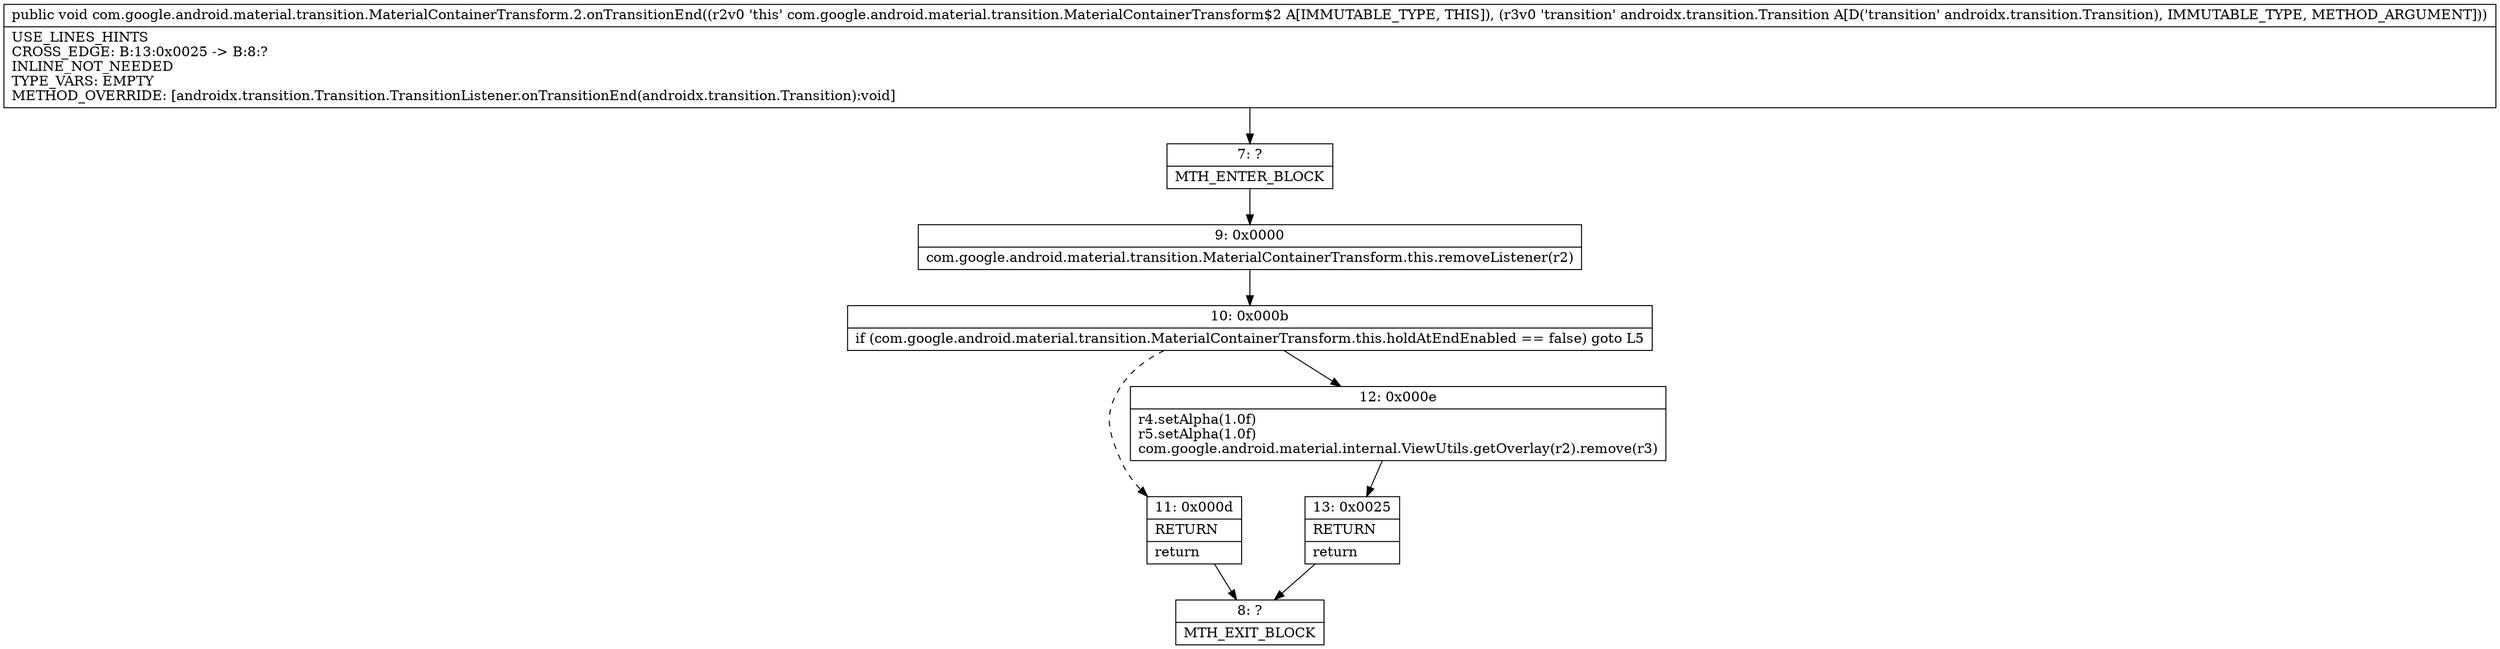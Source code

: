 digraph "CFG forcom.google.android.material.transition.MaterialContainerTransform.2.onTransitionEnd(Landroidx\/transition\/Transition;)V" {
Node_7 [shape=record,label="{7\:\ ?|MTH_ENTER_BLOCK\l}"];
Node_9 [shape=record,label="{9\:\ 0x0000|com.google.android.material.transition.MaterialContainerTransform.this.removeListener(r2)\l}"];
Node_10 [shape=record,label="{10\:\ 0x000b|if (com.google.android.material.transition.MaterialContainerTransform.this.holdAtEndEnabled == false) goto L5\l}"];
Node_11 [shape=record,label="{11\:\ 0x000d|RETURN\l|return\l}"];
Node_8 [shape=record,label="{8\:\ ?|MTH_EXIT_BLOCK\l}"];
Node_12 [shape=record,label="{12\:\ 0x000e|r4.setAlpha(1.0f)\lr5.setAlpha(1.0f)\lcom.google.android.material.internal.ViewUtils.getOverlay(r2).remove(r3)\l}"];
Node_13 [shape=record,label="{13\:\ 0x0025|RETURN\l|return\l}"];
MethodNode[shape=record,label="{public void com.google.android.material.transition.MaterialContainerTransform.2.onTransitionEnd((r2v0 'this' com.google.android.material.transition.MaterialContainerTransform$2 A[IMMUTABLE_TYPE, THIS]), (r3v0 'transition' androidx.transition.Transition A[D('transition' androidx.transition.Transition), IMMUTABLE_TYPE, METHOD_ARGUMENT]))  | USE_LINES_HINTS\lCROSS_EDGE: B:13:0x0025 \-\> B:8:?\lINLINE_NOT_NEEDED\lTYPE_VARS: EMPTY\lMETHOD_OVERRIDE: [androidx.transition.Transition.TransitionListener.onTransitionEnd(androidx.transition.Transition):void]\l}"];
MethodNode -> Node_7;Node_7 -> Node_9;
Node_9 -> Node_10;
Node_10 -> Node_11[style=dashed];
Node_10 -> Node_12;
Node_11 -> Node_8;
Node_12 -> Node_13;
Node_13 -> Node_8;
}

